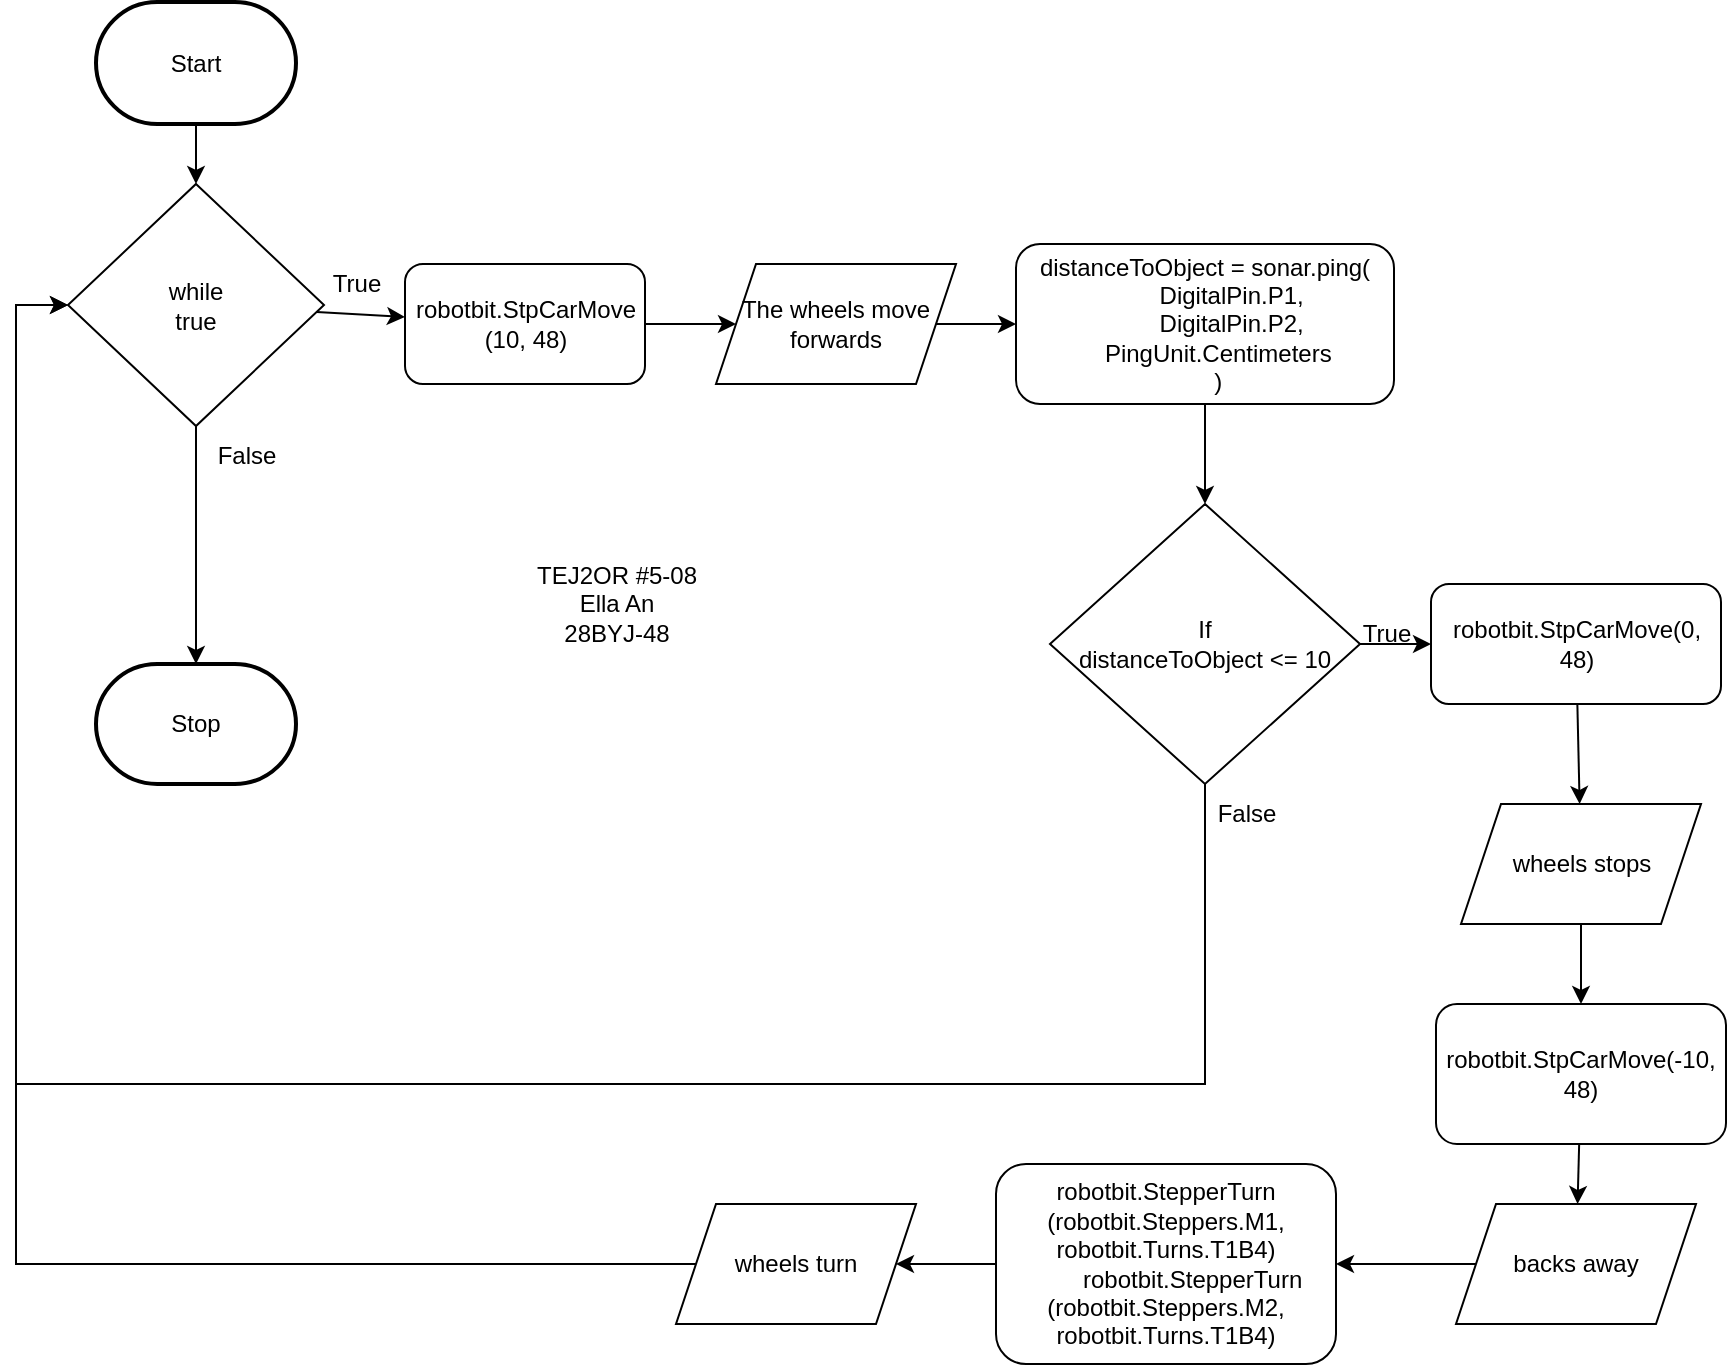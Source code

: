 <mxfile>
    <diagram id="HIP3nbAZw_EuaXWnEj3U" name="Page-1">
        <mxGraphModel dx="1086" dy="658" grid="1" gridSize="10" guides="1" tooltips="1" connect="1" arrows="1" fold="1" page="1" pageScale="1" pageWidth="850" pageHeight="1100" math="0" shadow="0">
            <root>
                <mxCell id="0"/>
                <mxCell id="1" parent="0"/>
                <mxCell id="18" value="" style="edgeStyle=none;html=1;" edge="1" parent="1" source="2" target="17">
                    <mxGeometry relative="1" as="geometry"/>
                </mxCell>
                <mxCell id="2" value="Start" style="strokeWidth=2;html=1;shape=mxgraph.flowchart.terminator;whiteSpace=wrap;" parent="1" vertex="1">
                    <mxGeometry x="60" y="39" width="100" height="61" as="geometry"/>
                </mxCell>
                <mxCell id="3" value="Stop" style="strokeWidth=2;html=1;shape=mxgraph.flowchart.terminator;whiteSpace=wrap;" parent="1" vertex="1">
                    <mxGeometry x="60" y="370" width="100" height="60" as="geometry"/>
                </mxCell>
                <mxCell id="20" value="" style="edgeStyle=none;html=1;" edge="1" parent="1" source="6" target="8">
                    <mxGeometry relative="1" as="geometry"/>
                </mxCell>
                <mxCell id="6" value="robotbit.StpCarMove&lt;br&gt;(10, 48)" style="rounded=1;whiteSpace=wrap;html=1;" vertex="1" parent="1">
                    <mxGeometry x="214.5" y="170" width="120" height="60" as="geometry"/>
                </mxCell>
                <mxCell id="22" value="" style="edgeStyle=none;html=1;" edge="1" parent="1" source="7" target="9">
                    <mxGeometry relative="1" as="geometry"/>
                </mxCell>
                <mxCell id="7" value="&lt;div&gt;distanceToObject = sonar.ping(&lt;/div&gt;&lt;div&gt;&amp;nbsp; &amp;nbsp; &amp;nbsp; &amp;nbsp; DigitalPin.P1,&lt;/div&gt;&lt;div&gt;&amp;nbsp; &amp;nbsp; &amp;nbsp; &amp;nbsp; DigitalPin.P2,&lt;/div&gt;&lt;div&gt;&amp;nbsp; &amp;nbsp; PingUnit.Centimeters&lt;/div&gt;&lt;div&gt;&amp;nbsp; &amp;nbsp; )&lt;/div&gt;" style="rounded=1;whiteSpace=wrap;html=1;" vertex="1" parent="1">
                    <mxGeometry x="520" y="160" width="189" height="80" as="geometry"/>
                </mxCell>
                <mxCell id="21" value="" style="edgeStyle=none;html=1;" edge="1" parent="1" source="8" target="7">
                    <mxGeometry relative="1" as="geometry"/>
                </mxCell>
                <mxCell id="8" value="The wheels move&lt;br&gt;forwards" style="shape=parallelogram;perimeter=parallelogramPerimeter;whiteSpace=wrap;html=1;fixedSize=1;" vertex="1" parent="1">
                    <mxGeometry x="370" y="170" width="120" height="60" as="geometry"/>
                </mxCell>
                <mxCell id="23" value="" style="edgeStyle=none;html=1;" edge="1" parent="1" source="9" target="10">
                    <mxGeometry relative="1" as="geometry"/>
                </mxCell>
                <mxCell id="34" style="edgeStyle=orthogonalEdgeStyle;rounded=0;html=1;exitX=0.5;exitY=1;exitDx=0;exitDy=0;entryX=0;entryY=0.5;entryDx=0;entryDy=0;" edge="1" parent="1" source="9" target="17">
                    <mxGeometry relative="1" as="geometry">
                        <Array as="points">
                            <mxPoint x="615" y="580"/>
                            <mxPoint x="20" y="580"/>
                            <mxPoint x="20" y="191"/>
                        </Array>
                    </mxGeometry>
                </mxCell>
                <mxCell id="9" value="If&lt;br&gt;distanceToObject &amp;lt;= 10" style="rhombus;whiteSpace=wrap;html=1;" vertex="1" parent="1">
                    <mxGeometry x="537" y="290" width="155" height="140" as="geometry"/>
                </mxCell>
                <mxCell id="24" value="" style="edgeStyle=none;html=1;" edge="1" parent="1" source="10" target="15">
                    <mxGeometry relative="1" as="geometry"/>
                </mxCell>
                <mxCell id="10" value="robotbit.StpCarMove(0, 48)&lt;br&gt;" style="rounded=1;whiteSpace=wrap;html=1;" vertex="1" parent="1">
                    <mxGeometry x="727.5" y="330" width="145" height="60" as="geometry"/>
                </mxCell>
                <mxCell id="26" value="" style="edgeStyle=none;html=1;" edge="1" parent="1" source="14" target="16">
                    <mxGeometry relative="1" as="geometry"/>
                </mxCell>
                <mxCell id="14" value="robotbit.StpCarMove(-10, 48)" style="rounded=1;whiteSpace=wrap;html=1;" vertex="1" parent="1">
                    <mxGeometry x="730" y="540" width="145" height="70" as="geometry"/>
                </mxCell>
                <mxCell id="25" value="" style="edgeStyle=none;html=1;" edge="1" parent="1" source="15" target="14">
                    <mxGeometry relative="1" as="geometry"/>
                </mxCell>
                <mxCell id="15" value="wheels stops" style="shape=parallelogram;perimeter=parallelogramPerimeter;whiteSpace=wrap;html=1;fixedSize=1;" vertex="1" parent="1">
                    <mxGeometry x="742.5" y="440" width="120" height="60" as="geometry"/>
                </mxCell>
                <mxCell id="28" value="" style="edgeStyle=none;html=1;" edge="1" parent="1" source="16" target="27">
                    <mxGeometry relative="1" as="geometry"/>
                </mxCell>
                <mxCell id="16" value="backs away" style="shape=parallelogram;perimeter=parallelogramPerimeter;whiteSpace=wrap;html=1;fixedSize=1;" vertex="1" parent="1">
                    <mxGeometry x="740" y="640" width="120" height="60" as="geometry"/>
                </mxCell>
                <mxCell id="19" value="" style="edgeStyle=none;html=1;" edge="1" parent="1" source="17" target="6">
                    <mxGeometry relative="1" as="geometry"/>
                </mxCell>
                <mxCell id="36" style="edgeStyle=orthogonalEdgeStyle;rounded=0;html=1;exitX=0.5;exitY=1;exitDx=0;exitDy=0;" edge="1" parent="1" source="17" target="3">
                    <mxGeometry relative="1" as="geometry"/>
                </mxCell>
                <mxCell id="17" value="while&lt;br&gt;true" style="rhombus;whiteSpace=wrap;html=1;" vertex="1" parent="1">
                    <mxGeometry x="46" y="130" width="128" height="121" as="geometry"/>
                </mxCell>
                <mxCell id="30" value="" style="edgeStyle=none;html=1;" edge="1" parent="1" source="27" target="29">
                    <mxGeometry relative="1" as="geometry"/>
                </mxCell>
                <mxCell id="27" value="&lt;div&gt;robotbit.StepperTurn&lt;/div&gt;&lt;div&gt;(robotbit.Steppers.M1, robotbit.Turns.T1B4)&lt;/div&gt;&lt;div&gt;&amp;nbsp; &amp;nbsp; &amp;nbsp; &amp;nbsp; robotbit.StepperTurn&lt;/div&gt;&lt;div&gt;(robotbit.Steppers.M2, robotbit.Turns.T1B4)&lt;/div&gt;" style="rounded=1;whiteSpace=wrap;html=1;" vertex="1" parent="1">
                    <mxGeometry x="510" y="620" width="170" height="100" as="geometry"/>
                </mxCell>
                <mxCell id="31" style="edgeStyle=orthogonalEdgeStyle;html=1;exitX=0;exitY=0.5;exitDx=0;exitDy=0;entryX=0;entryY=0.5;entryDx=0;entryDy=0;rounded=0;" edge="1" parent="1" source="29" target="17">
                    <mxGeometry relative="1" as="geometry">
                        <Array as="points">
                            <mxPoint x="20" y="670"/>
                            <mxPoint x="20" y="191"/>
                        </Array>
                    </mxGeometry>
                </mxCell>
                <mxCell id="29" value="wheels turn" style="shape=parallelogram;perimeter=parallelogramPerimeter;whiteSpace=wrap;html=1;fixedSize=1;" vertex="1" parent="1">
                    <mxGeometry x="350" y="640" width="120" height="60" as="geometry"/>
                </mxCell>
                <mxCell id="32" value="True" style="text;html=1;align=center;verticalAlign=middle;resizable=0;points=[];autosize=1;strokeColor=none;fillColor=none;" vertex="1" parent="1">
                    <mxGeometry x="165" y="165" width="50" height="30" as="geometry"/>
                </mxCell>
                <mxCell id="33" value="True" style="text;html=1;align=center;verticalAlign=middle;resizable=0;points=[];autosize=1;strokeColor=none;fillColor=none;" vertex="1" parent="1">
                    <mxGeometry x="680" y="340" width="50" height="30" as="geometry"/>
                </mxCell>
                <mxCell id="35" value="False" style="text;html=1;align=center;verticalAlign=middle;resizable=0;points=[];autosize=1;strokeColor=none;fillColor=none;" vertex="1" parent="1">
                    <mxGeometry x="610" y="430" width="50" height="30" as="geometry"/>
                </mxCell>
                <mxCell id="37" value="False" style="text;html=1;align=center;verticalAlign=middle;resizable=0;points=[];autosize=1;strokeColor=none;fillColor=none;" vertex="1" parent="1">
                    <mxGeometry x="110" y="251" width="50" height="30" as="geometry"/>
                </mxCell>
                <mxCell id="38" value="TEJ2OR #5-08&lt;br&gt;Ella An&lt;br&gt;28BYJ-48" style="text;html=1;align=center;verticalAlign=middle;resizable=0;points=[];autosize=1;strokeColor=none;fillColor=none;" vertex="1" parent="1">
                    <mxGeometry x="270" y="310" width="100" height="60" as="geometry"/>
                </mxCell>
            </root>
        </mxGraphModel>
    </diagram>
</mxfile>